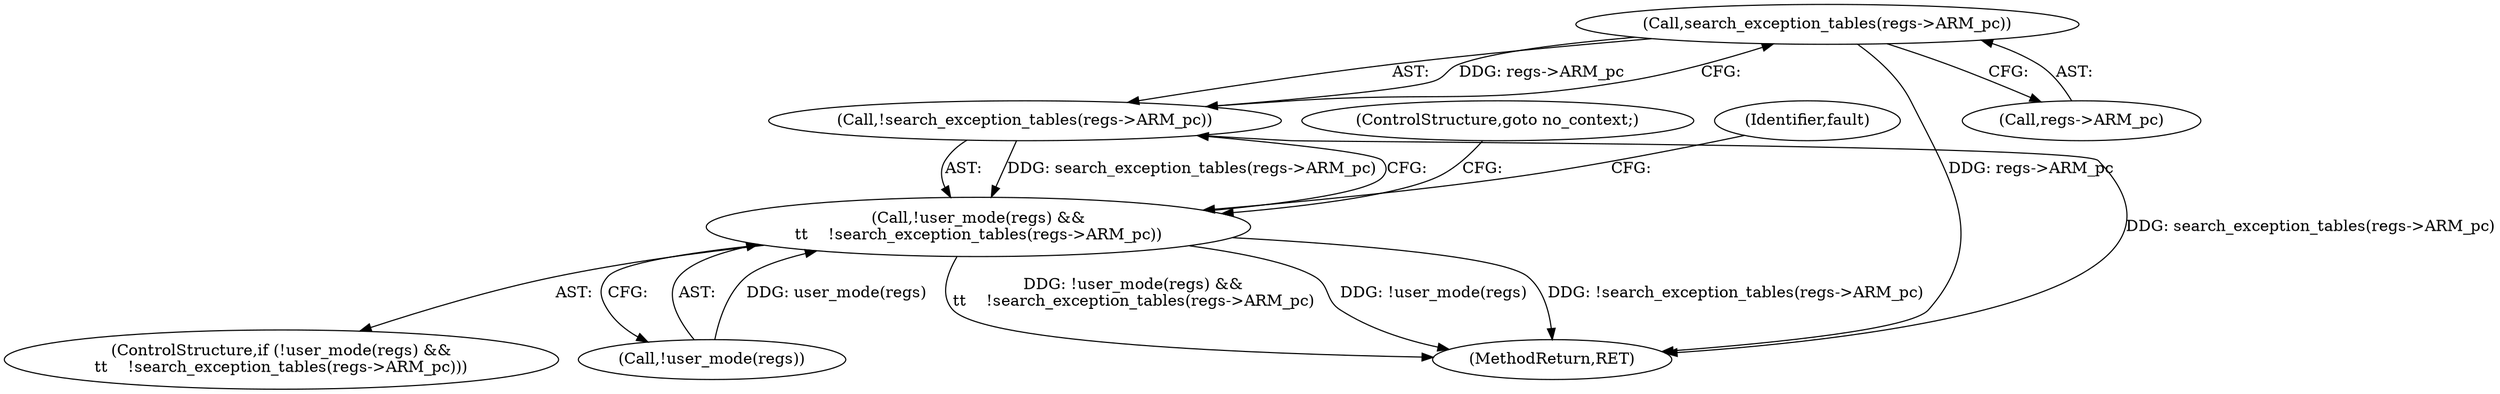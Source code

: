 digraph "0_linux_a8b0ca17b80e92faab46ee7179ba9e99ccb61233_6@pointer" {
"1000171" [label="(Call,search_exception_tables(regs->ARM_pc))"];
"1000170" [label="(Call,!search_exception_tables(regs->ARM_pc))"];
"1000166" [label="(Call,!user_mode(regs) &&\n\t\t    !search_exception_tables(regs->ARM_pc))"];
"1000165" [label="(ControlStructure,if (!user_mode(regs) &&\n\t\t    !search_exception_tables(regs->ARM_pc)))"];
"1000171" [label="(Call,search_exception_tables(regs->ARM_pc))"];
"1000166" [label="(Call,!user_mode(regs) &&\n\t\t    !search_exception_tables(regs->ARM_pc))"];
"1000167" [label="(Call,!user_mode(regs))"];
"1000175" [label="(ControlStructure,goto no_context;)"];
"1000172" [label="(Call,regs->ARM_pc)"];
"1000170" [label="(Call,!search_exception_tables(regs->ARM_pc))"];
"1000177" [label="(Identifier,fault)"];
"1000281" [label="(MethodReturn,RET)"];
"1000171" -> "1000170"  [label="AST: "];
"1000171" -> "1000172"  [label="CFG: "];
"1000172" -> "1000171"  [label="AST: "];
"1000170" -> "1000171"  [label="CFG: "];
"1000171" -> "1000281"  [label="DDG: regs->ARM_pc"];
"1000171" -> "1000170"  [label="DDG: regs->ARM_pc"];
"1000170" -> "1000166"  [label="AST: "];
"1000166" -> "1000170"  [label="CFG: "];
"1000170" -> "1000281"  [label="DDG: search_exception_tables(regs->ARM_pc)"];
"1000170" -> "1000166"  [label="DDG: search_exception_tables(regs->ARM_pc)"];
"1000166" -> "1000165"  [label="AST: "];
"1000166" -> "1000167"  [label="CFG: "];
"1000167" -> "1000166"  [label="AST: "];
"1000175" -> "1000166"  [label="CFG: "];
"1000177" -> "1000166"  [label="CFG: "];
"1000166" -> "1000281"  [label="DDG: !user_mode(regs) &&\n\t\t    !search_exception_tables(regs->ARM_pc)"];
"1000166" -> "1000281"  [label="DDG: !user_mode(regs)"];
"1000166" -> "1000281"  [label="DDG: !search_exception_tables(regs->ARM_pc)"];
"1000167" -> "1000166"  [label="DDG: user_mode(regs)"];
}
